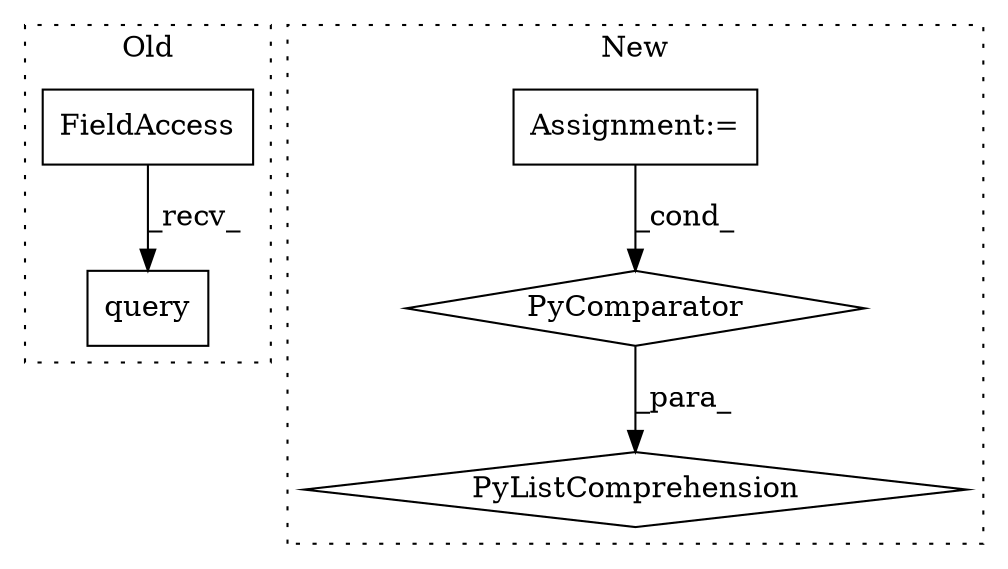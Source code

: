 digraph G {
subgraph cluster0 {
1 [label="query" a="32" s="5368,5387" l="6,1" shape="box"];
5 [label="FieldAccess" a="22" s="5354" l="13" shape="box"];
label = "Old";
style="dotted";
}
subgraph cluster1 {
2 [label="PyListComprehension" a="109" s="4984" l="193" shape="diamond"];
3 [label="PyComparator" a="113" s="5052" l="117" shape="diamond"];
4 [label="Assignment:=" a="7" s="5052" l="117" shape="box"];
label = "New";
style="dotted";
}
3 -> 2 [label="_para_"];
4 -> 3 [label="_cond_"];
5 -> 1 [label="_recv_"];
}